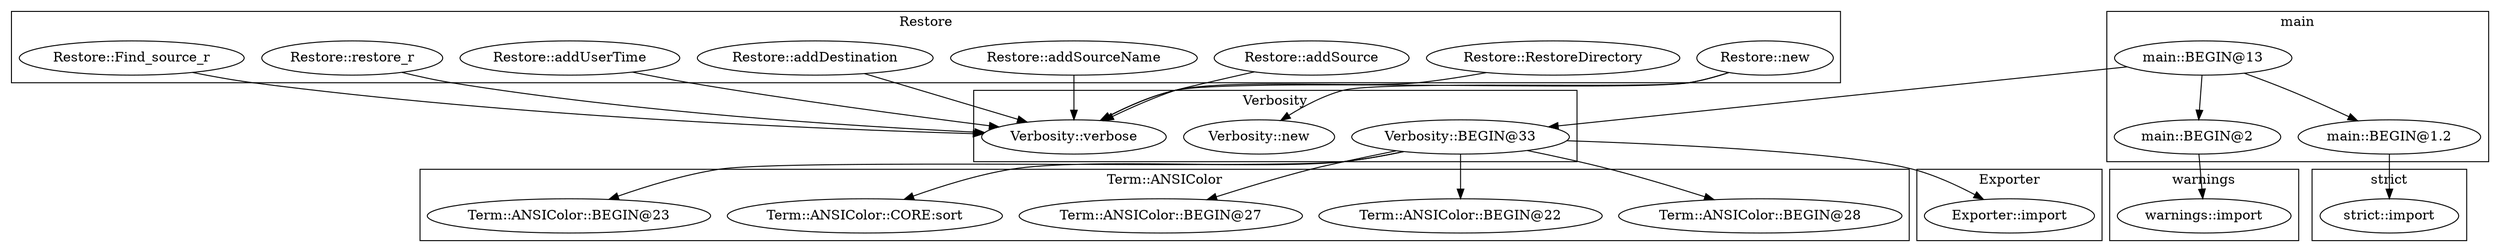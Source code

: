 digraph {
graph [overlap=false]
subgraph cluster_Restore {
	label="Restore";
	"Restore::new";
	"Restore::RestoreDirectory";
	"Restore::addSource";
	"Restore::addSourceName";
	"Restore::addDestination";
	"Restore::addUserTime";
	"Restore::restore_r";
	"Restore::Find_source_r";
}
subgraph cluster_warnings {
	label="warnings";
	"warnings::import";
}
subgraph cluster_Term_ANSIColor {
	label="Term::ANSIColor";
	"Term::ANSIColor::BEGIN@28";
	"Term::ANSIColor::BEGIN@22";
	"Term::ANSIColor::BEGIN@27";
	"Term::ANSIColor::CORE:sort";
	"Term::ANSIColor::BEGIN@23";
}
subgraph cluster_Exporter {
	label="Exporter";
	"Exporter::import";
}
subgraph cluster_main {
	label="main";
	"main::BEGIN@2";
	"main::BEGIN@1.2";
	"main::BEGIN@13";
}
subgraph cluster_strict {
	label="strict";
	"strict::import";
}
subgraph cluster_Verbosity {
	label="Verbosity";
	"Verbosity::new";
	"Verbosity::BEGIN@33";
	"Verbosity::verbose";
}
"Verbosity::BEGIN@33" -> "Term::ANSIColor::BEGIN@22";
"Verbosity::BEGIN@33" -> "Term::ANSIColor::BEGIN@23";
"Verbosity::BEGIN@33" -> "Term::ANSIColor::CORE:sort";
"Verbosity::BEGIN@33" -> "Exporter::import";
"Verbosity::BEGIN@33" -> "Term::ANSIColor::BEGIN@28";
"main::BEGIN@13" -> "main::BEGIN@1.2";
"main::BEGIN@2" -> "warnings::import";
"main::BEGIN@13" -> "Verbosity::BEGIN@33";
"Restore::new" -> "Verbosity::new";
"main::BEGIN@13" -> "main::BEGIN@2";
"Verbosity::BEGIN@33" -> "Term::ANSIColor::BEGIN@27";
"Restore::new" -> "Verbosity::verbose";
"Restore::RestoreDirectory" -> "Verbosity::verbose";
"Restore::addSource" -> "Verbosity::verbose";
"Restore::addDestination" -> "Verbosity::verbose";
"Restore::addSourceName" -> "Verbosity::verbose";
"Restore::addUserTime" -> "Verbosity::verbose";
"Restore::restore_r" -> "Verbosity::verbose";
"Restore::Find_source_r" -> "Verbosity::verbose";
"main::BEGIN@1.2" -> "strict::import";
}
